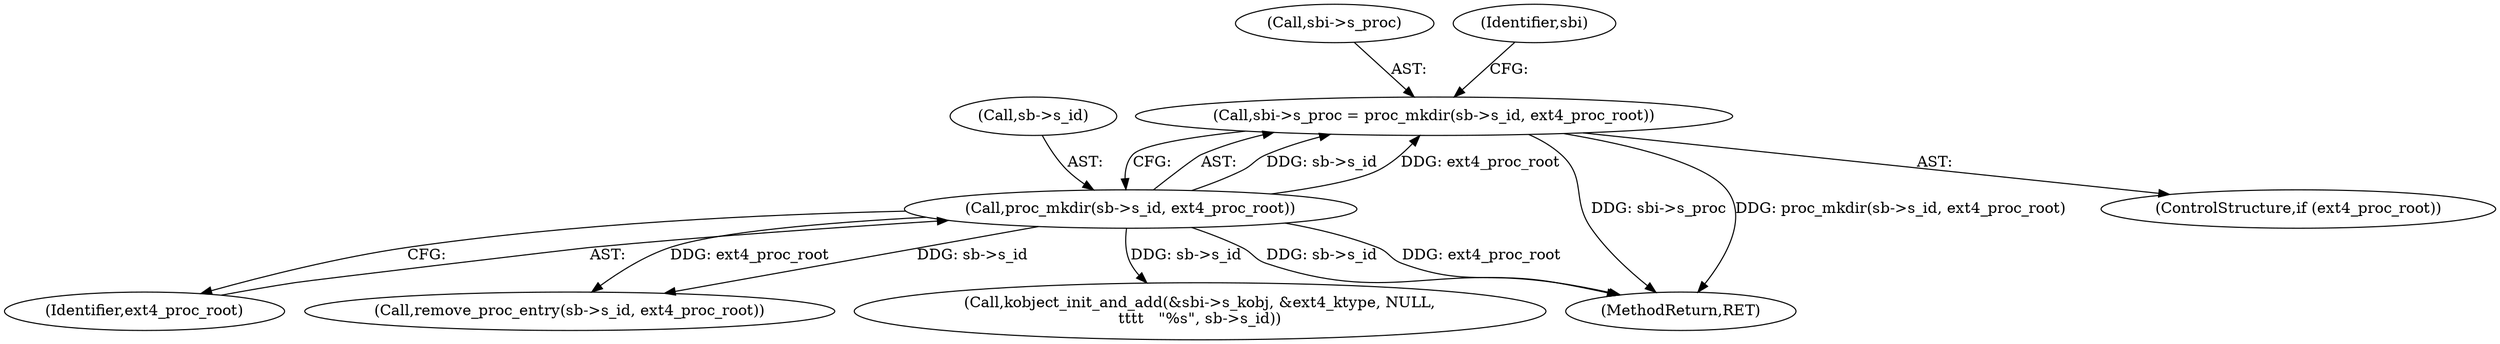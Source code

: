 digraph "0_linux_744692dc059845b2a3022119871846e74d4f6e11_16@API" {
"1001208" [label="(Call,sbi->s_proc = proc_mkdir(sb->s_id, ext4_proc_root))"];
"1001212" [label="(Call,proc_mkdir(sb->s_id, ext4_proc_root))"];
"1001902" [label="(Call,kobject_init_and_add(&sbi->s_kobj, &ext4_ktype, NULL,\n\t\t\t\t   \"%s\", sb->s_id))"];
"1002090" [label="(Call,remove_proc_entry(sb->s_id, ext4_proc_root))"];
"1001212" [label="(Call,proc_mkdir(sb->s_id, ext4_proc_root))"];
"1001208" [label="(Call,sbi->s_proc = proc_mkdir(sb->s_id, ext4_proc_root))"];
"1001206" [label="(ControlStructure,if (ext4_proc_root))"];
"1001209" [label="(Call,sbi->s_proc)"];
"1001213" [label="(Call,sb->s_id)"];
"1001216" [label="(Identifier,ext4_proc_root)"];
"1001219" [label="(Identifier,sbi)"];
"1002129" [label="(MethodReturn,RET)"];
"1001208" -> "1001206"  [label="AST: "];
"1001208" -> "1001212"  [label="CFG: "];
"1001209" -> "1001208"  [label="AST: "];
"1001212" -> "1001208"  [label="AST: "];
"1001219" -> "1001208"  [label="CFG: "];
"1001208" -> "1002129"  [label="DDG: sbi->s_proc"];
"1001208" -> "1002129"  [label="DDG: proc_mkdir(sb->s_id, ext4_proc_root)"];
"1001212" -> "1001208"  [label="DDG: sb->s_id"];
"1001212" -> "1001208"  [label="DDG: ext4_proc_root"];
"1001212" -> "1001216"  [label="CFG: "];
"1001213" -> "1001212"  [label="AST: "];
"1001216" -> "1001212"  [label="AST: "];
"1001212" -> "1002129"  [label="DDG: sb->s_id"];
"1001212" -> "1002129"  [label="DDG: ext4_proc_root"];
"1001212" -> "1001902"  [label="DDG: sb->s_id"];
"1001212" -> "1002090"  [label="DDG: sb->s_id"];
"1001212" -> "1002090"  [label="DDG: ext4_proc_root"];
}
